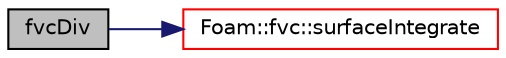 digraph "fvcDiv"
{
  bgcolor="transparent";
  edge [fontname="Helvetica",fontsize="10",labelfontname="Helvetica",labelfontsize="10"];
  node [fontname="Helvetica",fontsize="10",shape=record];
  rankdir="LR";
  Node1218 [label="fvcDiv",height=0.2,width=0.4,color="black", fillcolor="grey75", style="filled", fontcolor="black"];
  Node1218 -> Node1219 [color="midnightblue",fontsize="10",style="solid",fontname="Helvetica"];
  Node1219 [label="Foam::fvc::surfaceIntegrate",height=0.2,width=0.4,color="red",URL="$a21861.html#aba5bf4c91953aa61f90bc35f6d487fd6"];
}
